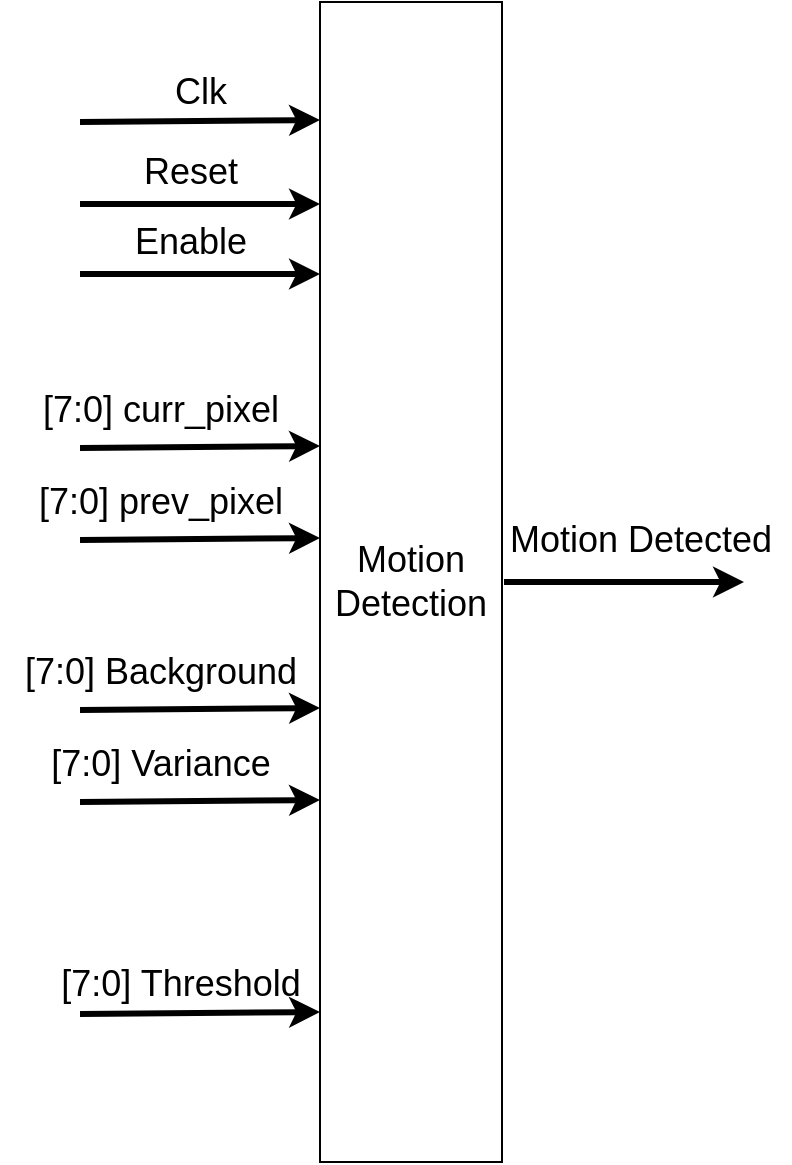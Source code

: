 <mxfile version="26.2.14">
  <diagram name="Page-1" id="OkErCemOwEuDAzPWgcps">
    <mxGraphModel dx="434" dy="1950" grid="1" gridSize="10" guides="1" tooltips="1" connect="1" arrows="1" fold="1" page="1" pageScale="1" pageWidth="827" pageHeight="1169" math="0" shadow="0">
      <root>
        <mxCell id="0" />
        <mxCell id="1" parent="0" />
        <mxCell id="hsqG3OiaDTQRq622nMc--1" value="&lt;font style=&quot;font-size: 18px;&quot;&gt;Motion Detection&lt;/font&gt;" style="whiteSpace=wrap;html=1;" vertex="1" parent="1">
          <mxGeometry x="1365" y="-341" width="91" height="580" as="geometry" />
        </mxCell>
        <mxCell id="hsqG3OiaDTQRq622nMc--2" value="" style="endArrow=classic;html=1;rounded=0;strokeWidth=3;" edge="1" parent="1">
          <mxGeometry width="50" height="50" relative="1" as="geometry">
            <mxPoint x="1245" y="-281" as="sourcePoint" />
            <mxPoint x="1365" y="-282" as="targetPoint" />
          </mxGeometry>
        </mxCell>
        <mxCell id="hsqG3OiaDTQRq622nMc--3" value="&lt;font style=&quot;font-size: 18px;&quot;&gt;Clk&lt;/font&gt;" style="text;html=1;align=center;verticalAlign=middle;resizable=0;points=[];autosize=1;strokeColor=none;fillColor=none;" vertex="1" parent="1">
          <mxGeometry x="1280" y="-316" width="50" height="40" as="geometry" />
        </mxCell>
        <mxCell id="hsqG3OiaDTQRq622nMc--4" value="" style="endArrow=classic;html=1;rounded=0;strokeWidth=3;" edge="1" parent="1">
          <mxGeometry width="50" height="50" relative="1" as="geometry">
            <mxPoint x="1245" y="-240" as="sourcePoint" />
            <mxPoint x="1365" y="-240" as="targetPoint" />
          </mxGeometry>
        </mxCell>
        <mxCell id="hsqG3OiaDTQRq622nMc--5" value="&lt;span style=&quot;font-size: 18px;&quot;&gt;Reset&lt;/span&gt;" style="text;html=1;align=center;verticalAlign=middle;resizable=0;points=[];autosize=1;strokeColor=none;fillColor=none;" vertex="1" parent="1">
          <mxGeometry x="1265" y="-276" width="70" height="40" as="geometry" />
        </mxCell>
        <mxCell id="hsqG3OiaDTQRq622nMc--6" value="" style="endArrow=classic;html=1;rounded=0;strokeWidth=3;" edge="1" parent="1">
          <mxGeometry width="50" height="50" relative="1" as="geometry">
            <mxPoint x="1245" y="-205" as="sourcePoint" />
            <mxPoint x="1365" y="-205" as="targetPoint" />
          </mxGeometry>
        </mxCell>
        <mxCell id="hsqG3OiaDTQRq622nMc--7" value="&lt;span style=&quot;font-size: 18px;&quot;&gt;Enable&lt;/span&gt;" style="text;html=1;align=center;verticalAlign=middle;resizable=0;points=[];autosize=1;strokeColor=none;fillColor=none;" vertex="1" parent="1">
          <mxGeometry x="1260" y="-241" width="80" height="40" as="geometry" />
        </mxCell>
        <mxCell id="hsqG3OiaDTQRq622nMc--8" value="" style="endArrow=classic;html=1;rounded=0;strokeWidth=3;" edge="1" parent="1">
          <mxGeometry width="50" height="50" relative="1" as="geometry">
            <mxPoint x="1245" y="-118" as="sourcePoint" />
            <mxPoint x="1365" y="-119" as="targetPoint" />
          </mxGeometry>
        </mxCell>
        <mxCell id="hsqG3OiaDTQRq622nMc--9" value="&lt;span style=&quot;font-size: 18px;&quot;&gt;[7:0] curr_pixel&lt;/span&gt;" style="text;html=1;align=center;verticalAlign=middle;resizable=0;points=[];autosize=1;strokeColor=none;fillColor=none;" vertex="1" parent="1">
          <mxGeometry x="1215" y="-157" width="140" height="40" as="geometry" />
        </mxCell>
        <mxCell id="hsqG3OiaDTQRq622nMc--10" value="" style="endArrow=classic;html=1;rounded=0;strokeWidth=3;" edge="1" parent="1">
          <mxGeometry width="50" height="50" relative="1" as="geometry">
            <mxPoint x="1245" y="-72" as="sourcePoint" />
            <mxPoint x="1365" y="-73" as="targetPoint" />
          </mxGeometry>
        </mxCell>
        <mxCell id="hsqG3OiaDTQRq622nMc--11" value="&lt;span style=&quot;font-size: 18px;&quot;&gt;[7:0] prev_pixel&lt;/span&gt;" style="text;html=1;align=center;verticalAlign=middle;resizable=0;points=[];autosize=1;strokeColor=none;fillColor=none;" vertex="1" parent="1">
          <mxGeometry x="1210" y="-111" width="150" height="40" as="geometry" />
        </mxCell>
        <mxCell id="hsqG3OiaDTQRq622nMc--12" value="" style="endArrow=classic;html=1;rounded=0;strokeWidth=3;" edge="1" parent="1">
          <mxGeometry width="50" height="50" relative="1" as="geometry">
            <mxPoint x="1245" y="13" as="sourcePoint" />
            <mxPoint x="1365" y="12" as="targetPoint" />
          </mxGeometry>
        </mxCell>
        <mxCell id="hsqG3OiaDTQRq622nMc--13" value="&lt;span style=&quot;font-size: 18px;&quot;&gt;[7:0] Background&lt;/span&gt;" style="text;html=1;align=center;verticalAlign=middle;resizable=0;points=[];autosize=1;strokeColor=none;fillColor=none;" vertex="1" parent="1">
          <mxGeometry x="1205" y="-26" width="160" height="40" as="geometry" />
        </mxCell>
        <mxCell id="hsqG3OiaDTQRq622nMc--14" value="" style="endArrow=classic;html=1;rounded=0;strokeWidth=3;" edge="1" parent="1">
          <mxGeometry width="50" height="50" relative="1" as="geometry">
            <mxPoint x="1245" y="59" as="sourcePoint" />
            <mxPoint x="1365" y="58" as="targetPoint" />
          </mxGeometry>
        </mxCell>
        <mxCell id="hsqG3OiaDTQRq622nMc--15" value="&lt;span style=&quot;font-size: 18px;&quot;&gt;[7:0] Variance&lt;/span&gt;" style="text;html=1;align=center;verticalAlign=middle;resizable=0;points=[];autosize=1;strokeColor=none;fillColor=none;" vertex="1" parent="1">
          <mxGeometry x="1220" y="20" width="130" height="40" as="geometry" />
        </mxCell>
        <mxCell id="hsqG3OiaDTQRq622nMc--16" value="" style="endArrow=classic;html=1;rounded=0;strokeWidth=3;" edge="1" parent="1">
          <mxGeometry width="50" height="50" relative="1" as="geometry">
            <mxPoint x="1245" y="165" as="sourcePoint" />
            <mxPoint x="1365" y="164" as="targetPoint" />
          </mxGeometry>
        </mxCell>
        <mxCell id="hsqG3OiaDTQRq622nMc--17" value="&lt;font style=&quot;font-size: 18px;&quot;&gt;[7:0] Threshold&lt;/font&gt;" style="text;html=1;align=center;verticalAlign=middle;resizable=0;points=[];autosize=1;strokeColor=none;fillColor=none;" vertex="1" parent="1">
          <mxGeometry x="1225" y="130" width="140" height="40" as="geometry" />
        </mxCell>
        <mxCell id="hsqG3OiaDTQRq622nMc--18" value="" style="endArrow=classic;html=1;rounded=0;strokeWidth=3;" edge="1" parent="1">
          <mxGeometry width="50" height="50" relative="1" as="geometry">
            <mxPoint x="1457" y="-51" as="sourcePoint" />
            <mxPoint x="1577" y="-51" as="targetPoint" />
          </mxGeometry>
        </mxCell>
        <mxCell id="hsqG3OiaDTQRq622nMc--19" value="&lt;font style=&quot;font-size: 18px;&quot;&gt;Motion Detected&lt;/font&gt;" style="text;html=1;align=center;verticalAlign=middle;resizable=0;points=[];autosize=1;strokeColor=none;fillColor=none;" vertex="1" parent="1">
          <mxGeometry x="1450" y="-92" width="150" height="40" as="geometry" />
        </mxCell>
      </root>
    </mxGraphModel>
  </diagram>
</mxfile>
